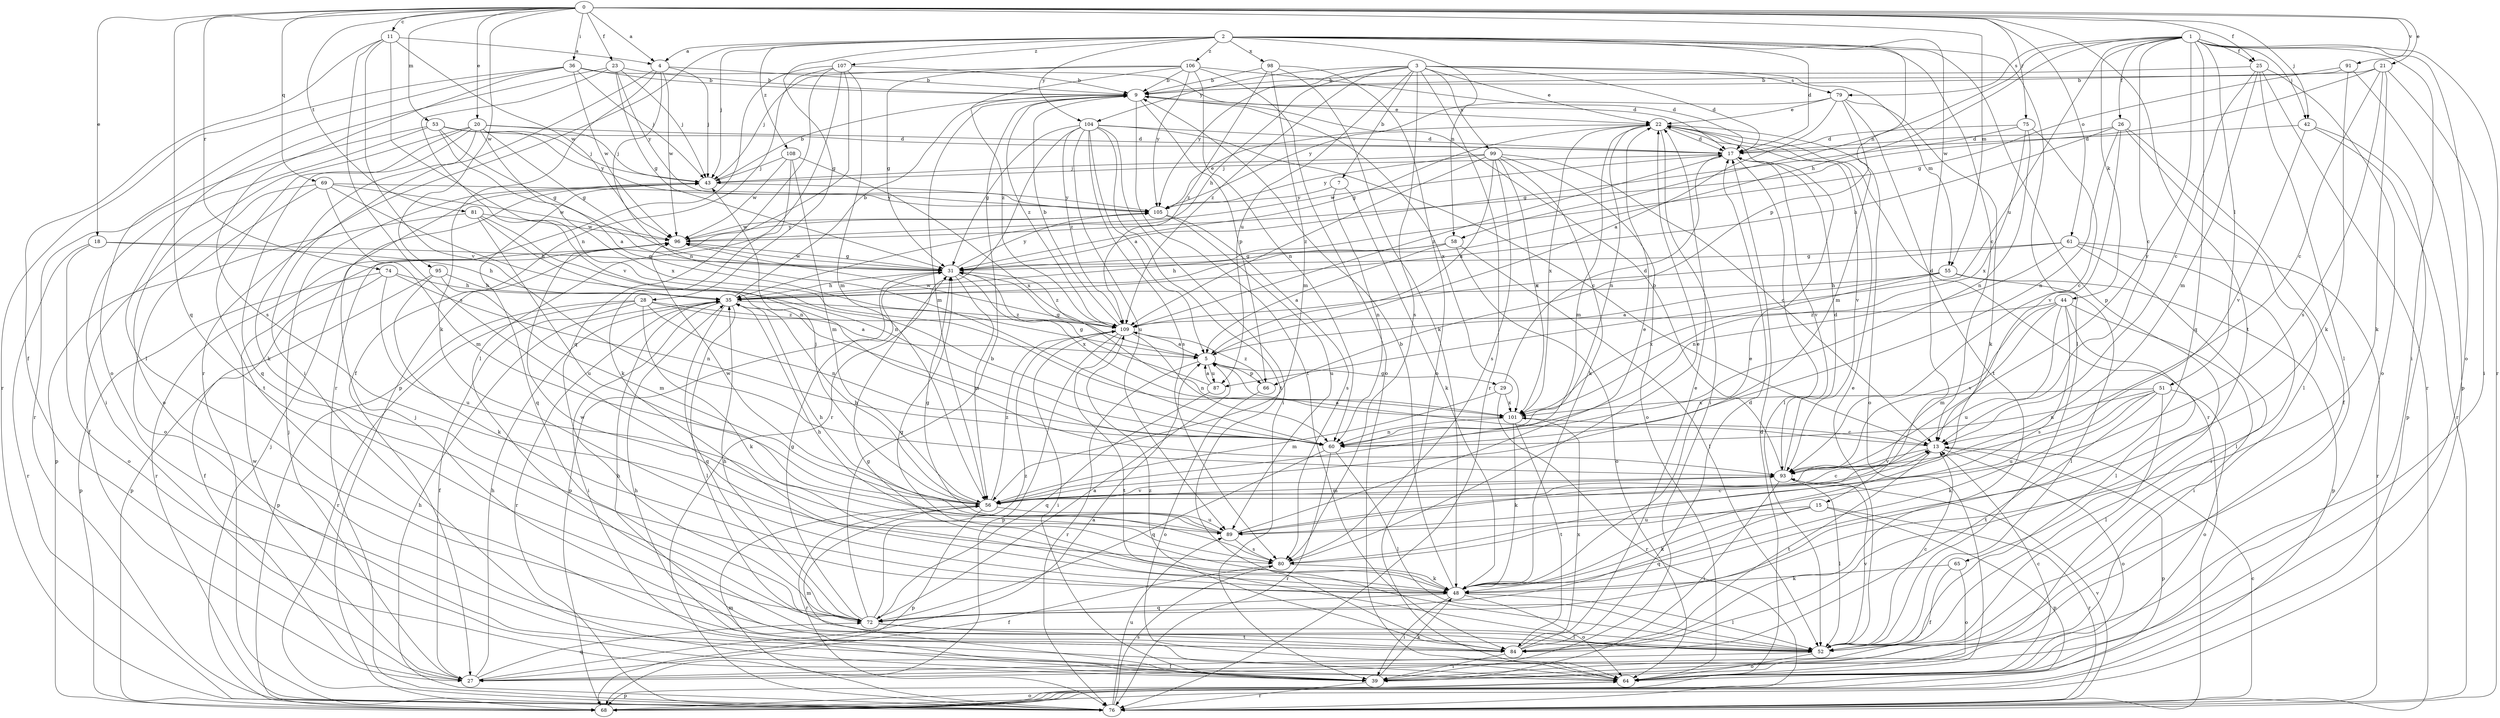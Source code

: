 strict digraph  {
0;
1;
2;
3;
4;
5;
7;
9;
11;
13;
15;
17;
18;
20;
21;
22;
23;
25;
26;
27;
28;
29;
31;
35;
36;
39;
42;
43;
44;
48;
51;
52;
53;
55;
56;
58;
60;
61;
64;
65;
66;
68;
69;
72;
74;
75;
76;
79;
80;
81;
84;
87;
89;
91;
93;
95;
96;
98;
99;
101;
104;
105;
106;
107;
108;
109;
0 -> 4  [label=a];
0 -> 11  [label=c];
0 -> 18  [label=e];
0 -> 20  [label=e];
0 -> 21  [label=e];
0 -> 23  [label=f];
0 -> 25  [label=f];
0 -> 36  [label=i];
0 -> 42  [label=j];
0 -> 53  [label=m];
0 -> 55  [label=m];
0 -> 61  [label=o];
0 -> 69  [label=q];
0 -> 72  [label=q];
0 -> 74  [label=r];
0 -> 75  [label=r];
0 -> 81  [label=t];
0 -> 84  [label=t];
0 -> 91  [label=v];
0 -> 95  [label=w];
1 -> 13  [label=c];
1 -> 25  [label=f];
1 -> 26  [label=f];
1 -> 35  [label=h];
1 -> 39  [label=i];
1 -> 42  [label=j];
1 -> 44  [label=k];
1 -> 51  [label=l];
1 -> 58  [label=n];
1 -> 64  [label=o];
1 -> 72  [label=q];
1 -> 76  [label=r];
1 -> 79  [label=s];
1 -> 87  [label=u];
1 -> 93  [label=v];
2 -> 4  [label=a];
2 -> 13  [label=c];
2 -> 15  [label=d];
2 -> 17  [label=d];
2 -> 28  [label=g];
2 -> 43  [label=j];
2 -> 52  [label=l];
2 -> 58  [label=n];
2 -> 65  [label=p];
2 -> 66  [label=p];
2 -> 76  [label=r];
2 -> 98  [label=x];
2 -> 104  [label=y];
2 -> 106  [label=z];
2 -> 107  [label=z];
2 -> 108  [label=z];
3 -> 7  [label=b];
3 -> 17  [label=d];
3 -> 22  [label=e];
3 -> 35  [label=h];
3 -> 55  [label=m];
3 -> 76  [label=r];
3 -> 79  [label=s];
3 -> 80  [label=s];
3 -> 87  [label=u];
3 -> 99  [label=x];
3 -> 104  [label=y];
3 -> 105  [label=y];
3 -> 109  [label=z];
4 -> 9  [label=b];
4 -> 39  [label=i];
4 -> 43  [label=j];
4 -> 48  [label=k];
4 -> 60  [label=n];
4 -> 96  [label=w];
5 -> 29  [label=g];
5 -> 31  [label=g];
5 -> 66  [label=p];
5 -> 76  [label=r];
5 -> 87  [label=u];
7 -> 48  [label=k];
7 -> 60  [label=n];
7 -> 105  [label=y];
9 -> 22  [label=e];
9 -> 56  [label=m];
9 -> 66  [label=p];
9 -> 84  [label=t];
9 -> 101  [label=x];
9 -> 109  [label=z];
11 -> 4  [label=a];
11 -> 27  [label=f];
11 -> 60  [label=n];
11 -> 80  [label=s];
11 -> 93  [label=v];
11 -> 96  [label=w];
13 -> 5  [label=a];
13 -> 64  [label=o];
13 -> 68  [label=p];
13 -> 84  [label=t];
13 -> 93  [label=v];
15 -> 48  [label=k];
15 -> 68  [label=p];
15 -> 72  [label=q];
15 -> 76  [label=r];
15 -> 89  [label=u];
17 -> 43  [label=j];
17 -> 52  [label=l];
17 -> 93  [label=v];
17 -> 96  [label=w];
17 -> 109  [label=z];
18 -> 31  [label=g];
18 -> 35  [label=h];
18 -> 64  [label=o];
18 -> 76  [label=r];
20 -> 5  [label=a];
20 -> 17  [label=d];
20 -> 31  [label=g];
20 -> 43  [label=j];
20 -> 48  [label=k];
20 -> 64  [label=o];
20 -> 72  [label=q];
20 -> 84  [label=t];
21 -> 9  [label=b];
21 -> 13  [label=c];
21 -> 39  [label=i];
21 -> 48  [label=k];
21 -> 80  [label=s];
21 -> 96  [label=w];
22 -> 17  [label=d];
22 -> 31  [label=g];
22 -> 39  [label=i];
22 -> 56  [label=m];
22 -> 60  [label=n];
22 -> 64  [label=o];
22 -> 76  [label=r];
22 -> 93  [label=v];
22 -> 101  [label=x];
23 -> 9  [label=b];
23 -> 31  [label=g];
23 -> 43  [label=j];
23 -> 52  [label=l];
23 -> 93  [label=v];
23 -> 105  [label=y];
25 -> 9  [label=b];
25 -> 13  [label=c];
25 -> 52  [label=l];
25 -> 56  [label=m];
25 -> 64  [label=o];
25 -> 76  [label=r];
26 -> 17  [label=d];
26 -> 27  [label=f];
26 -> 35  [label=h];
26 -> 52  [label=l];
26 -> 60  [label=n];
26 -> 93  [label=v];
27 -> 5  [label=a];
27 -> 35  [label=h];
27 -> 43  [label=j];
27 -> 72  [label=q];
27 -> 96  [label=w];
28 -> 5  [label=a];
28 -> 27  [label=f];
28 -> 48  [label=k];
28 -> 60  [label=n];
28 -> 68  [label=p];
28 -> 76  [label=r];
28 -> 109  [label=z];
29 -> 17  [label=d];
29 -> 56  [label=m];
29 -> 76  [label=r];
29 -> 101  [label=x];
31 -> 35  [label=h];
31 -> 56  [label=m];
31 -> 68  [label=p];
31 -> 96  [label=w];
31 -> 101  [label=x];
31 -> 105  [label=y];
31 -> 109  [label=z];
35 -> 9  [label=b];
35 -> 39  [label=i];
35 -> 52  [label=l];
35 -> 72  [label=q];
35 -> 76  [label=r];
35 -> 109  [label=z];
36 -> 9  [label=b];
36 -> 17  [label=d];
36 -> 43  [label=j];
36 -> 64  [label=o];
36 -> 76  [label=r];
36 -> 80  [label=s];
36 -> 96  [label=w];
39 -> 35  [label=h];
39 -> 48  [label=k];
39 -> 56  [label=m];
39 -> 76  [label=r];
42 -> 17  [label=d];
42 -> 68  [label=p];
42 -> 76  [label=r];
42 -> 93  [label=v];
43 -> 9  [label=b];
43 -> 72  [label=q];
43 -> 105  [label=y];
44 -> 39  [label=i];
44 -> 52  [label=l];
44 -> 56  [label=m];
44 -> 80  [label=s];
44 -> 89  [label=u];
44 -> 93  [label=v];
44 -> 109  [label=z];
48 -> 9  [label=b];
48 -> 22  [label=e];
48 -> 31  [label=g];
48 -> 39  [label=i];
48 -> 52  [label=l];
48 -> 64  [label=o];
48 -> 72  [label=q];
48 -> 96  [label=w];
51 -> 48  [label=k];
51 -> 52  [label=l];
51 -> 60  [label=n];
51 -> 64  [label=o];
51 -> 84  [label=t];
51 -> 89  [label=u];
51 -> 101  [label=x];
52 -> 13  [label=c];
52 -> 22  [label=e];
52 -> 27  [label=f];
52 -> 31  [label=g];
52 -> 64  [label=o];
52 -> 93  [label=v];
52 -> 109  [label=z];
53 -> 17  [label=d];
53 -> 31  [label=g];
53 -> 39  [label=i];
53 -> 43  [label=j];
53 -> 76  [label=r];
53 -> 101  [label=x];
53 -> 105  [label=y];
55 -> 5  [label=a];
55 -> 35  [label=h];
55 -> 52  [label=l];
55 -> 68  [label=p];
55 -> 101  [label=x];
56 -> 13  [label=c];
56 -> 35  [label=h];
56 -> 43  [label=j];
56 -> 68  [label=p];
56 -> 76  [label=r];
56 -> 89  [label=u];
56 -> 93  [label=v];
56 -> 96  [label=w];
56 -> 109  [label=z];
58 -> 5  [label=a];
58 -> 31  [label=g];
58 -> 35  [label=h];
58 -> 52  [label=l];
58 -> 64  [label=o];
60 -> 52  [label=l];
60 -> 72  [label=q];
60 -> 76  [label=r];
61 -> 31  [label=g];
61 -> 39  [label=i];
61 -> 52  [label=l];
61 -> 60  [label=n];
61 -> 76  [label=r];
61 -> 109  [label=z];
64 -> 13  [label=c];
64 -> 68  [label=p];
65 -> 27  [label=f];
65 -> 48  [label=k];
65 -> 64  [label=o];
66 -> 64  [label=o];
66 -> 109  [label=z];
68 -> 17  [label=d];
68 -> 43  [label=j];
68 -> 64  [label=o];
69 -> 27  [label=f];
69 -> 56  [label=m];
69 -> 60  [label=n];
69 -> 64  [label=o];
69 -> 96  [label=w];
69 -> 105  [label=y];
72 -> 5  [label=a];
72 -> 9  [label=b];
72 -> 31  [label=g];
72 -> 35  [label=h];
72 -> 52  [label=l];
72 -> 84  [label=t];
72 -> 109  [label=z];
74 -> 27  [label=f];
74 -> 35  [label=h];
74 -> 60  [label=n];
74 -> 68  [label=p];
74 -> 89  [label=u];
75 -> 13  [label=c];
75 -> 17  [label=d];
75 -> 31  [label=g];
75 -> 60  [label=n];
75 -> 101  [label=x];
76 -> 13  [label=c];
76 -> 35  [label=h];
76 -> 56  [label=m];
76 -> 80  [label=s];
76 -> 89  [label=u];
76 -> 93  [label=v];
79 -> 5  [label=a];
79 -> 22  [label=e];
79 -> 48  [label=k];
79 -> 56  [label=m];
79 -> 84  [label=t];
79 -> 105  [label=y];
80 -> 22  [label=e];
80 -> 27  [label=f];
80 -> 35  [label=h];
80 -> 48  [label=k];
81 -> 35  [label=h];
81 -> 60  [label=n];
81 -> 68  [label=p];
81 -> 89  [label=u];
81 -> 96  [label=w];
84 -> 17  [label=d];
84 -> 22  [label=e];
84 -> 35  [label=h];
84 -> 39  [label=i];
84 -> 43  [label=j];
84 -> 101  [label=x];
87 -> 5  [label=a];
87 -> 31  [label=g];
87 -> 72  [label=q];
89 -> 13  [label=c];
89 -> 22  [label=e];
89 -> 31  [label=g];
89 -> 35  [label=h];
89 -> 80  [label=s];
91 -> 9  [label=b];
91 -> 31  [label=g];
91 -> 48  [label=k];
91 -> 68  [label=p];
93 -> 9  [label=b];
93 -> 17  [label=d];
93 -> 39  [label=i];
93 -> 52  [label=l];
93 -> 56  [label=m];
95 -> 35  [label=h];
95 -> 48  [label=k];
95 -> 56  [label=m];
95 -> 68  [label=p];
96 -> 31  [label=g];
96 -> 76  [label=r];
96 -> 105  [label=y];
98 -> 9  [label=b];
98 -> 48  [label=k];
98 -> 56  [label=m];
98 -> 64  [label=o];
98 -> 109  [label=z];
99 -> 5  [label=a];
99 -> 13  [label=c];
99 -> 43  [label=j];
99 -> 48  [label=k];
99 -> 64  [label=o];
99 -> 80  [label=s];
99 -> 101  [label=x];
99 -> 105  [label=y];
99 -> 109  [label=z];
101 -> 13  [label=c];
101 -> 48  [label=k];
101 -> 60  [label=n];
101 -> 84  [label=t];
104 -> 5  [label=a];
104 -> 13  [label=c];
104 -> 17  [label=d];
104 -> 31  [label=g];
104 -> 39  [label=i];
104 -> 76  [label=r];
104 -> 80  [label=s];
104 -> 84  [label=t];
104 -> 89  [label=u];
104 -> 109  [label=z];
105 -> 22  [label=e];
105 -> 80  [label=s];
105 -> 89  [label=u];
105 -> 96  [label=w];
106 -> 9  [label=b];
106 -> 17  [label=d];
106 -> 31  [label=g];
106 -> 43  [label=j];
106 -> 60  [label=n];
106 -> 64  [label=o];
106 -> 105  [label=y];
106 -> 109  [label=z];
107 -> 9  [label=b];
107 -> 27  [label=f];
107 -> 52  [label=l];
107 -> 56  [label=m];
107 -> 68  [label=p];
107 -> 72  [label=q];
107 -> 76  [label=r];
108 -> 43  [label=j];
108 -> 48  [label=k];
108 -> 56  [label=m];
108 -> 96  [label=w];
108 -> 101  [label=x];
109 -> 5  [label=a];
109 -> 9  [label=b];
109 -> 39  [label=i];
109 -> 60  [label=n];
109 -> 68  [label=p];
109 -> 84  [label=t];
109 -> 96  [label=w];
}
